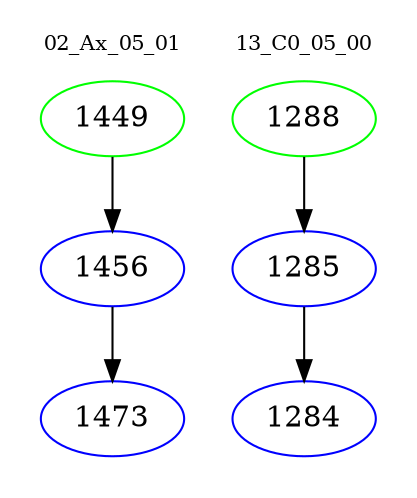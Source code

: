 digraph{
subgraph cluster_0 {
color = white
label = "02_Ax_05_01";
fontsize=10;
T0_1449 [label="1449", color="green"]
T0_1449 -> T0_1456 [color="black"]
T0_1456 [label="1456", color="blue"]
T0_1456 -> T0_1473 [color="black"]
T0_1473 [label="1473", color="blue"]
}
subgraph cluster_1 {
color = white
label = "13_C0_05_00";
fontsize=10;
T1_1288 [label="1288", color="green"]
T1_1288 -> T1_1285 [color="black"]
T1_1285 [label="1285", color="blue"]
T1_1285 -> T1_1284 [color="black"]
T1_1284 [label="1284", color="blue"]
}
}

